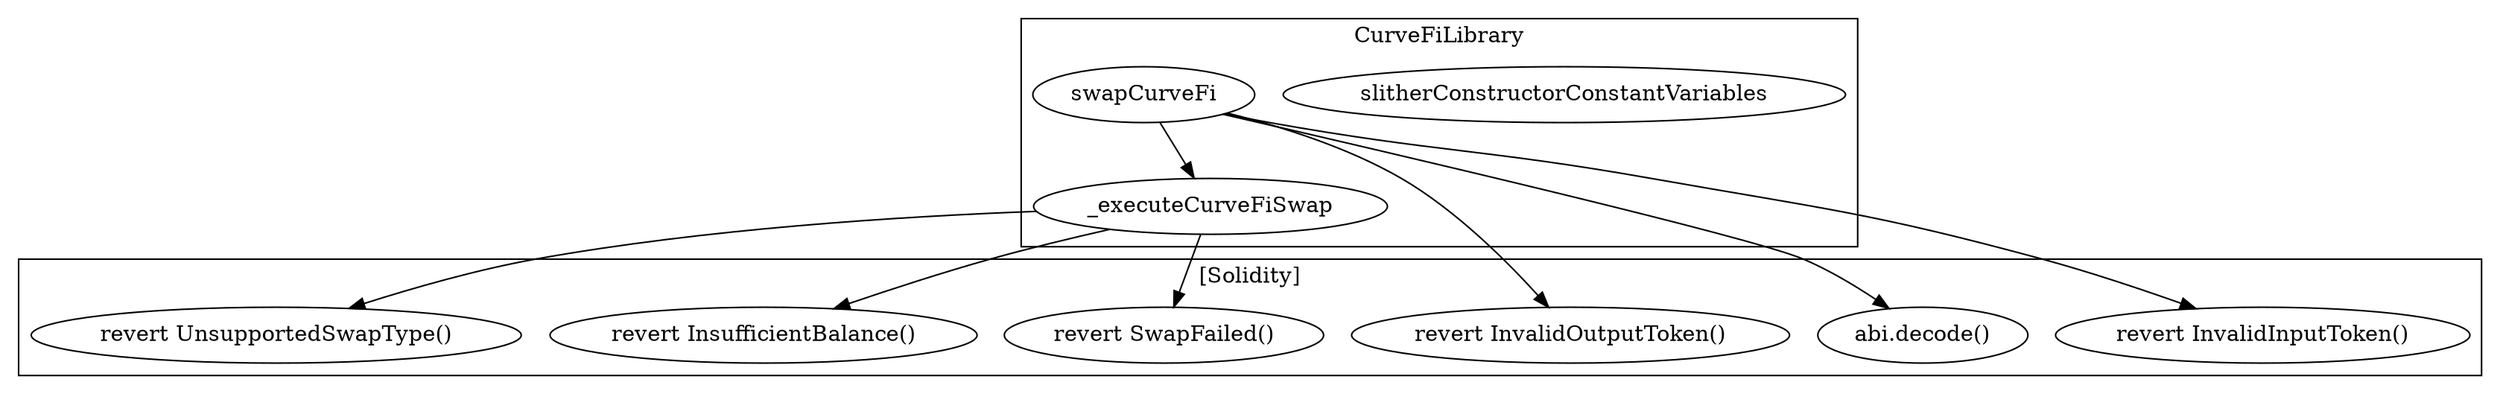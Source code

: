 strict digraph {
subgraph cluster_39667_CurveFiLibrary {
label = "CurveFiLibrary"
"39667_slitherConstructorConstantVariables" [label="slitherConstructorConstantVariables"]
"39667_swapCurveFi" [label="swapCurveFi"]
"39667__executeCurveFiSwap" [label="_executeCurveFiSwap"]
"39667_swapCurveFi" -> "39667__executeCurveFiSwap"
}subgraph cluster_solidity {
label = "[Solidity]"
"revert SwapFailed()" 
"revert InsufficientBalance()" 
"revert InvalidOutputToken()" 
"revert UnsupportedSwapType()" 
"abi.decode()" 
"revert InvalidInputToken()" 
"39667_swapCurveFi" -> "revert InvalidInputToken()"
"39667_swapCurveFi" -> "abi.decode()"
"39667__executeCurveFiSwap" -> "revert UnsupportedSwapType()"
"39667_swapCurveFi" -> "revert InvalidOutputToken()"
"39667__executeCurveFiSwap" -> "revert InsufficientBalance()"
"39667__executeCurveFiSwap" -> "revert SwapFailed()"
}
}